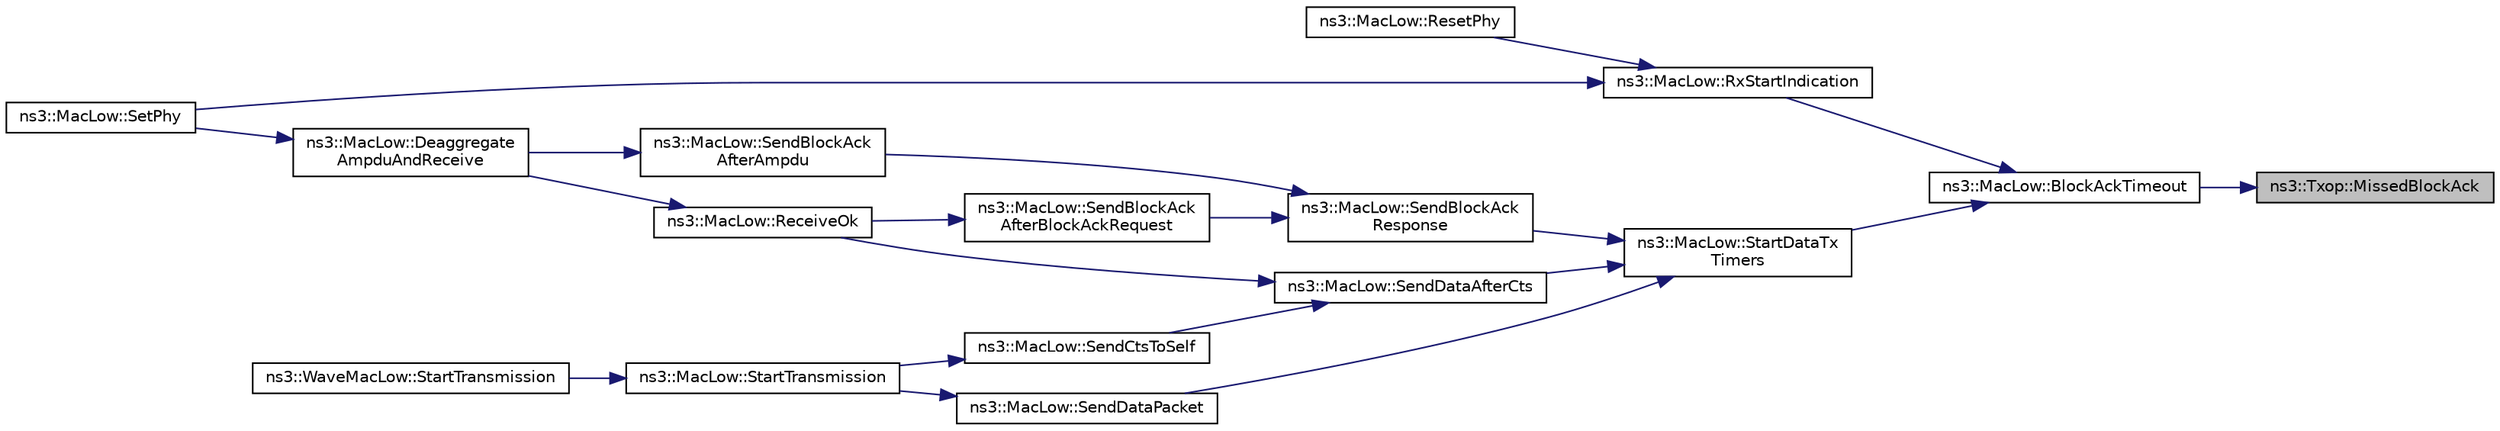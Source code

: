 digraph "ns3::Txop::MissedBlockAck"
{
 // LATEX_PDF_SIZE
  edge [fontname="Helvetica",fontsize="10",labelfontname="Helvetica",labelfontsize="10"];
  node [fontname="Helvetica",fontsize="10",shape=record];
  rankdir="RL";
  Node1 [label="ns3::Txop::MissedBlockAck",height=0.2,width=0.4,color="black", fillcolor="grey75", style="filled", fontcolor="black",tooltip="Event handler when a BlockAck timeout has occurred."];
  Node1 -> Node2 [dir="back",color="midnightblue",fontsize="10",style="solid",fontname="Helvetica"];
  Node2 [label="ns3::MacLow::BlockAckTimeout",height=0.2,width=0.4,color="black", fillcolor="white", style="filled",URL="$classns3_1_1_mac_low.html#ace1131b4f6ea4f1d74a7c0ba470c84ac",tooltip="Event handler when BlockAck timeout occurs."];
  Node2 -> Node3 [dir="back",color="midnightblue",fontsize="10",style="solid",fontname="Helvetica"];
  Node3 [label="ns3::MacLow::RxStartIndication",height=0.2,width=0.4,color="black", fillcolor="white", style="filled",URL="$classns3_1_1_mac_low.html#af096a2fe9597c4ca80ae1af4870a45a8",tooltip=" "];
  Node3 -> Node4 [dir="back",color="midnightblue",fontsize="10",style="solid",fontname="Helvetica"];
  Node4 [label="ns3::MacLow::ResetPhy",height=0.2,width=0.4,color="black", fillcolor="white", style="filled",URL="$classns3_1_1_mac_low.html#a4158eb64f54ae53935769cdf0b12aafb",tooltip="Remove WifiPhy associated with this MacLow."];
  Node3 -> Node5 [dir="back",color="midnightblue",fontsize="10",style="solid",fontname="Helvetica"];
  Node5 [label="ns3::MacLow::SetPhy",height=0.2,width=0.4,color="black", fillcolor="white", style="filled",URL="$classns3_1_1_mac_low.html#abbd1aac31c7ed79f717b9c92cb664608",tooltip="Set up WifiPhy associated with this MacLow."];
  Node2 -> Node6 [dir="back",color="midnightblue",fontsize="10",style="solid",fontname="Helvetica"];
  Node6 [label="ns3::MacLow::StartDataTx\lTimers",height=0.2,width=0.4,color="black", fillcolor="white", style="filled",URL="$classns3_1_1_mac_low.html#ae7e8072b7d1f8b775000f6f07ee5a3c1",tooltip="Start a Data timer by scheduling appropriate Ack timeout."];
  Node6 -> Node7 [dir="back",color="midnightblue",fontsize="10",style="solid",fontname="Helvetica"];
  Node7 [label="ns3::MacLow::SendBlockAck\lResponse",height=0.2,width=0.4,color="black", fillcolor="white", style="filled",URL="$classns3_1_1_mac_low.html#a85c374be43ba3bd52fd1ad6efdfef6c6",tooltip="This method creates BlockAck frame with header equals to blockAck and start its transmission."];
  Node7 -> Node8 [dir="back",color="midnightblue",fontsize="10",style="solid",fontname="Helvetica"];
  Node8 [label="ns3::MacLow::SendBlockAck\lAfterAmpdu",height=0.2,width=0.4,color="black", fillcolor="white", style="filled",URL="$classns3_1_1_mac_low.html#af6e2acc771d188c0959871f142912296",tooltip="Invoked after an A-MPDU has been received."];
  Node8 -> Node9 [dir="back",color="midnightblue",fontsize="10",style="solid",fontname="Helvetica"];
  Node9 [label="ns3::MacLow::Deaggregate\lAmpduAndReceive",height=0.2,width=0.4,color="black", fillcolor="white", style="filled",URL="$classns3_1_1_mac_low.html#abac7baed9f0aaeb684e84f44819bce30",tooltip=" "];
  Node9 -> Node5 [dir="back",color="midnightblue",fontsize="10",style="solid",fontname="Helvetica"];
  Node7 -> Node10 [dir="back",color="midnightblue",fontsize="10",style="solid",fontname="Helvetica"];
  Node10 [label="ns3::MacLow::SendBlockAck\lAfterBlockAckRequest",height=0.2,width=0.4,color="black", fillcolor="white", style="filled",URL="$classns3_1_1_mac_low.html#a84b96c0cc6f32fca28576ec4df6a0853",tooltip="Invoked after that a BlockAckRequest has been received."];
  Node10 -> Node11 [dir="back",color="midnightblue",fontsize="10",style="solid",fontname="Helvetica"];
  Node11 [label="ns3::MacLow::ReceiveOk",height=0.2,width=0.4,color="black", fillcolor="white", style="filled",URL="$classns3_1_1_mac_low.html#a2fffa82ad11ebe0e113232813a816eff",tooltip=" "];
  Node11 -> Node9 [dir="back",color="midnightblue",fontsize="10",style="solid",fontname="Helvetica"];
  Node6 -> Node12 [dir="back",color="midnightblue",fontsize="10",style="solid",fontname="Helvetica"];
  Node12 [label="ns3::MacLow::SendDataAfterCts",height=0.2,width=0.4,color="black", fillcolor="white", style="filled",URL="$classns3_1_1_mac_low.html#a68c30ffb5ff64c0fa1defcfe6d751907",tooltip="Send Data after receiving CTS."];
  Node12 -> Node11 [dir="back",color="midnightblue",fontsize="10",style="solid",fontname="Helvetica"];
  Node12 -> Node13 [dir="back",color="midnightblue",fontsize="10",style="solid",fontname="Helvetica"];
  Node13 [label="ns3::MacLow::SendCtsToSelf",height=0.2,width=0.4,color="black", fillcolor="white", style="filled",URL="$classns3_1_1_mac_low.html#a209c346576d367ef16cfa1cfdefff909",tooltip="Send CTS for a CTS-to-self mechanism."];
  Node13 -> Node14 [dir="back",color="midnightblue",fontsize="10",style="solid",fontname="Helvetica"];
  Node14 [label="ns3::MacLow::StartTransmission",height=0.2,width=0.4,color="black", fillcolor="white", style="filled",URL="$classns3_1_1_mac_low.html#aa477261c5209c13c66af9e2ae78b07e5",tooltip=" "];
  Node14 -> Node15 [dir="back",color="midnightblue",fontsize="10",style="solid",fontname="Helvetica"];
  Node15 [label="ns3::WaveMacLow::StartTransmission",height=0.2,width=0.4,color="black", fillcolor="white", style="filled",URL="$classns3_1_1_wave_mac_low.html#abf4a90e9984a73b24197706fb79118b1",tooltip=" "];
  Node6 -> Node16 [dir="back",color="midnightblue",fontsize="10",style="solid",fontname="Helvetica"];
  Node16 [label="ns3::MacLow::SendDataPacket",height=0.2,width=0.4,color="black", fillcolor="white", style="filled",URL="$classns3_1_1_mac_low.html#ab177d7c7ba53c56f91612114412914bf",tooltip="Send Data packet, which can be Data-Ack or RTS-CTS-Data-Ack transaction."];
  Node16 -> Node14 [dir="back",color="midnightblue",fontsize="10",style="solid",fontname="Helvetica"];
}
